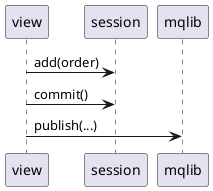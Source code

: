 @startuml

view -> session: add(order)
view -> session: commit()
view -> mqlib: publish(...)

@enduml
